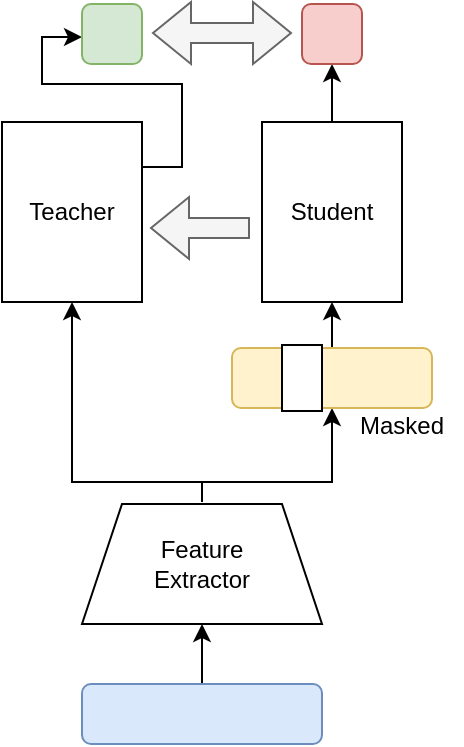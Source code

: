 <mxfile version="24.2.2" type="github">
  <diagram name="第 1 页" id="q66TbeUEmXIvnhVCISni">
    <mxGraphModel dx="732" dy="418" grid="1" gridSize="10" guides="1" tooltips="1" connect="1" arrows="1" fold="1" page="1" pageScale="1" pageWidth="300" pageHeight="400" math="0" shadow="0">
      <root>
        <mxCell id="0" />
        <mxCell id="1" parent="0" />
        <mxCell id="DjZ_yba8BjRpclcn5r1u-3" style="edgeStyle=orthogonalEdgeStyle;rounded=0;orthogonalLoop=1;jettySize=auto;html=1;exitX=0.5;exitY=0;exitDx=0;exitDy=0;entryX=0.5;entryY=1;entryDx=0;entryDy=0;" parent="1" source="UcYpnGIGQ51wFlzivobA-4" target="DjZ_yba8BjRpclcn5r1u-12" edge="1">
          <mxGeometry relative="1" as="geometry">
            <mxPoint x="215" y="179" as="sourcePoint" />
          </mxGeometry>
        </mxCell>
        <mxCell id="DjZ_yba8BjRpclcn5r1u-5" style="edgeStyle=orthogonalEdgeStyle;rounded=0;orthogonalLoop=1;jettySize=auto;html=1;exitX=0.5;exitY=0;exitDx=0;exitDy=0;" parent="1" target="DjZ_yba8BjRpclcn5r1u-10" edge="1">
          <mxGeometry relative="1" as="geometry">
            <Array as="points">
              <mxPoint x="150" y="249" />
              <mxPoint x="85" y="249" />
            </Array>
            <mxPoint x="150" y="259" as="sourcePoint" />
            <mxPoint x="85" y="212" as="targetPoint" />
          </mxGeometry>
        </mxCell>
        <mxCell id="DjZ_yba8BjRpclcn5r1u-6" style="edgeStyle=orthogonalEdgeStyle;rounded=0;orthogonalLoop=1;jettySize=auto;html=1;exitX=0.5;exitY=0;exitDx=0;exitDy=0;entryX=0.5;entryY=1;entryDx=0;entryDy=0;" parent="1" target="UcYpnGIGQ51wFlzivobA-4" edge="1">
          <mxGeometry relative="1" as="geometry">
            <Array as="points">
              <mxPoint x="150" y="249" />
              <mxPoint x="215" y="249" />
            </Array>
            <mxPoint x="150" y="259" as="sourcePoint" />
            <mxPoint x="215" y="212" as="targetPoint" />
          </mxGeometry>
        </mxCell>
        <mxCell id="DjZ_yba8BjRpclcn5r1u-9" style="edgeStyle=orthogonalEdgeStyle;rounded=0;orthogonalLoop=1;jettySize=auto;html=1;exitX=1;exitY=0.25;exitDx=0;exitDy=0;entryX=0;entryY=0.5;entryDx=0;entryDy=0;" parent="1" source="DjZ_yba8BjRpclcn5r1u-10" edge="1">
          <mxGeometry relative="1" as="geometry">
            <Array as="points">
              <mxPoint x="140" y="92" />
              <mxPoint x="140" y="50" />
              <mxPoint x="70" y="50" />
              <mxPoint x="70" y="27" />
            </Array>
            <mxPoint x="90" y="26.5" as="targetPoint" />
          </mxGeometry>
        </mxCell>
        <mxCell id="DjZ_yba8BjRpclcn5r1u-10" value="Teacher" style="rounded=0;whiteSpace=wrap;html=1;" parent="1" vertex="1">
          <mxGeometry x="50" y="69" width="70" height="90" as="geometry" />
        </mxCell>
        <mxCell id="DjZ_yba8BjRpclcn5r1u-11" style="edgeStyle=orthogonalEdgeStyle;rounded=0;orthogonalLoop=1;jettySize=auto;html=1;exitX=0.5;exitY=0;exitDx=0;exitDy=0;entryX=0.5;entryY=1;entryDx=0;entryDy=0;" parent="1" source="DjZ_yba8BjRpclcn5r1u-12" target="UcYpnGIGQ51wFlzivobA-8" edge="1">
          <mxGeometry relative="1" as="geometry">
            <mxPoint x="203" y="43" as="targetPoint" />
            <Array as="points">
              <mxPoint x="215" y="50" />
              <mxPoint x="215" y="50" />
            </Array>
          </mxGeometry>
        </mxCell>
        <mxCell id="DjZ_yba8BjRpclcn5r1u-12" value="Student" style="rounded=0;whiteSpace=wrap;html=1;" parent="1" vertex="1">
          <mxGeometry x="180" y="69" width="70" height="90" as="geometry" />
        </mxCell>
        <mxCell id="DjZ_yba8BjRpclcn5r1u-15" value="" style="shape=flexArrow;endArrow=classic;html=1;rounded=0;fillColor=#f5f5f5;strokeColor=#666666;" parent="1" edge="1">
          <mxGeometry width="50" height="50" relative="1" as="geometry">
            <mxPoint x="174" y="122" as="sourcePoint" />
            <mxPoint x="124" y="122" as="targetPoint" />
          </mxGeometry>
        </mxCell>
        <mxCell id="DjZ_yba8BjRpclcn5r1u-16" value="Masked" style="text;html=1;align=center;verticalAlign=middle;whiteSpace=wrap;rounded=0;" parent="1" vertex="1">
          <mxGeometry x="220" y="206" width="60" height="30" as="geometry" />
        </mxCell>
        <mxCell id="QFY1LTuWRhO7-PJgoQrT-4" value="" style="shape=flexArrow;endArrow=classic;startArrow=classic;html=1;rounded=0;fillColor=#f5f5f5;strokeColor=#666666;" parent="1" edge="1">
          <mxGeometry width="100" height="100" relative="1" as="geometry">
            <mxPoint x="125" y="24.5" as="sourcePoint" />
            <mxPoint x="195" y="24.5" as="targetPoint" />
          </mxGeometry>
        </mxCell>
        <mxCell id="UcYpnGIGQ51wFlzivobA-1" value="Feature&lt;div&gt;Extractor&lt;/div&gt;" style="shape=trapezoid;perimeter=trapezoidPerimeter;whiteSpace=wrap;html=1;fixedSize=1;" vertex="1" parent="1">
          <mxGeometry x="90" y="260" width="120" height="60" as="geometry" />
        </mxCell>
        <mxCell id="UcYpnGIGQ51wFlzivobA-3" style="edgeStyle=orthogonalEdgeStyle;rounded=0;orthogonalLoop=1;jettySize=auto;html=1;exitX=0.5;exitY=0;exitDx=0;exitDy=0;entryX=0.5;entryY=1;entryDx=0;entryDy=0;" edge="1" parent="1" source="UcYpnGIGQ51wFlzivobA-2" target="UcYpnGIGQ51wFlzivobA-1">
          <mxGeometry relative="1" as="geometry" />
        </mxCell>
        <mxCell id="UcYpnGIGQ51wFlzivobA-2" value="" style="rounded=1;whiteSpace=wrap;html=1;fillColor=#dae8fc;strokeColor=#6c8ebf;" vertex="1" parent="1">
          <mxGeometry x="90" y="350" width="120" height="30" as="geometry" />
        </mxCell>
        <mxCell id="UcYpnGIGQ51wFlzivobA-4" value="" style="rounded=1;whiteSpace=wrap;html=1;fillColor=#fff2cc;strokeColor=#d6b656;" vertex="1" parent="1">
          <mxGeometry x="165" y="182" width="100" height="30" as="geometry" />
        </mxCell>
        <mxCell id="UcYpnGIGQ51wFlzivobA-7" value="" style="rounded=0;whiteSpace=wrap;html=1;" vertex="1" parent="1">
          <mxGeometry x="190" y="180.5" width="20" height="33" as="geometry" />
        </mxCell>
        <mxCell id="UcYpnGIGQ51wFlzivobA-8" value="" style="rounded=1;whiteSpace=wrap;html=1;fillColor=#f8cecc;strokeColor=#b85450;" vertex="1" parent="1">
          <mxGeometry x="200" y="10" width="30" height="30" as="geometry" />
        </mxCell>
        <mxCell id="UcYpnGIGQ51wFlzivobA-9" value="" style="rounded=1;whiteSpace=wrap;html=1;fillColor=#d5e8d4;strokeColor=#82b366;" vertex="1" parent="1">
          <mxGeometry x="90" y="10" width="30" height="30" as="geometry" />
        </mxCell>
      </root>
    </mxGraphModel>
  </diagram>
</mxfile>
